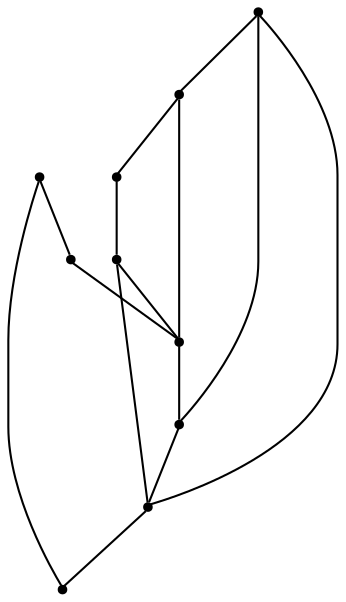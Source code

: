 graph {
  node [shape=point,comment="{\"directed\":false,\"doi\":\"10.4230/LIPIcs.GD.2024.14\",\"figure\":\"3 (1)\"}"]

  v0 [pos="1428.189245923973,430.8553923050571"]
  v1 [pos="1601.0283947316939,440.94333704087"]
  v2 [pos="1678.2705859052421,496.9201638507807"]
  v3 [pos="1725.696138929839,573.4103657034469"]
  v4 [pos="1725.6961389298392,745.3540505886605"]
  v5 [pos="1678.26651577381,821.8401832859853"]
  v6 [pos="1350.8763362167874,472.54007394483506"]
  v7 [pos="1350.8763362167874,846.220273191931"]
  v8 [pos="1601.0252467394141,877.817010095896"]
  v9 [pos="1490.1229096307989,899.1177666972176"]

  v0 -- v6 [id="-1",pos="1428.189245923973,430.8553923050571 1405.7903180111816,437.98556686195195 1384.0966730306293,448.6091882097405 1363.8338858127988,462.79813457414764 1359.4006096064934,465.90204392382543 1355.078991430926,469.15126612414633 1350.8763362167874,472.54007394483506"]
  v7 -- v6 [id="-9",pos="1350.8763362167874,846.220273191931 1350.8763362167874,472.54007394483506 1350.8763362167874,472.54007394483506 1350.8763362167874,472.54007394483506"]
  v1 -- v0 [id="-10",pos="1601.0283947316939,440.94333704087 1547.2587207527395,416.4924050976747 1485.46715371438,412.3886604739349 1428.189245923973,430.8553923050571"]
  v2 -- v1 [id="-11",pos="1678.2705859052421,496.9201638507807 1656.0746223224103,472.69082645727894 1629.6931112137247,453.91423767988033 1601.0283947316939,440.94333704087"]
  v2 -- v3 [id="-12",pos="1678.2705859052421,496.9201638507807 1685.364625916407,504.6154247362783 1692.0188301859905,512.8811294974705 1698.188569017006,521.6877136418929 1709.697658220642,538.1155990473438 1718.86156235879,555.4842128322049 1725.696138929839,573.4103657034469"]
  v9 -- v0 [id="-13",pos="1490.1229096307989,899.1177666972176 1428.189245923973,430.8553923050571 1428.189245923973,430.8553923050571 1428.189245923973,430.8553923050571"]
  v7 -- v9 [id="-15",pos="1350.8763362167874,846.220273191931 1390.9499469730104,878.6286887905762 1439.969515384893,896.7000718091583 1490.1229096307989,899.1177666972176"]
  v9 -- v8 [id="-16",pos="1490.1229096307989,899.1177666972176 1527.5417731492294,900.9370896309748 1565.592421170697,894.0378701097667 1601.0252467394141,877.817010095896"]
  v8 -- v5 [id="-17",pos="1601.0252467394141,877.817010095896 1614.2006682537203,871.8498599645308 1627.0054350919002,864.5606518155265 1639.2847365867453,855.9621171917902 1653.7715942913892,845.817741164861 1666.7951667207126,834.3633304941156 1678.26651577381,821.8401832859853"]
  v7 -- v4 [id="-18",pos="1350.8763362167874,846.220273191931 1369.3480235623863,825.8862270966831 1370.0231566137277,802.0645333905198 1370.469090388785,777.5595076994819 1370.9109540324098,753.054482008444 1371.1192938851032,727.8660925422553 1381.1053613543809,716.4406673101572 1391.0956261466981,705.0194383945051 1410.85942123256,707.3611737129436 1458.422468384606,713.2613853774592 1505.9814454052198,719.1615970419749 1581.3396744920178,728.6202850525677 1725.6961389298392,745.3540505886605"]
  v5 -- v0 [id="-20",pos="1678.26651577381,821.8401832859853 1428.189245923973,430.8553923050571 1428.189245923973,430.8553923050571 1428.189245923973,430.8553923050571"]
  v4 -- v3 [id="-22",pos="1725.6961389298392,745.3540505886605 1746.5839869736562,690.8382593696546 1747.3101692943594,629.4560212055485 1725.696138929839,573.4103657034469"]
  v5 -- v4 [id="-23",pos="1678.26651577381,821.8401832859853 1699.1681025494504,799.23510795028 1715.0666154793812,773.1917021698373 1725.6961389298392,745.3540505886605"]
  v6 -- v4 [id="-24",pos="1350.8763362167874,472.54007394483506 1373.4365977777918,507.741319514677 1372.9948613257743,522.146002262221 1372.8030563820248,544.6343164177168 1372.615575952922,567.1226305732126 1372.6864216781664,597.6945125561082 1372.8365077747344,618.6994288479975 1372.9906640027348,639.7002124039933 1373.2282579250982,651.1422957407702 1387.9489057830604,659.6842157690502 1402.6696808326299,668.2261993778824 1431.8735098177976,673.8722159946633 1497.6124920306588,685.6810319565863 1563.35147424352,697.4939170738508 1665.6254824924674,715.4654052198114 1725.6961389298392,745.3540505886605"]
}